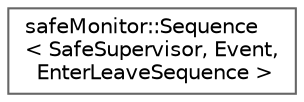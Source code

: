 digraph "Graphical Class Hierarchy"
{
 // LATEX_PDF_SIZE
  bgcolor="transparent";
  edge [fontname=Helvetica,fontsize=10,labelfontname=Helvetica,labelfontsize=10];
  node [fontname=Helvetica,fontsize=10,shape=box,height=0.2,width=0.4];
  rankdir="LR";
  Node0 [id="Node000000",label="safeMonitor::Sequence\l\< SafeSupervisor, Event,\l EnterLeaveSequence \>",height=0.2,width=0.4,color="grey40", fillcolor="white", style="filled",URL="$d4/d16/classsafeMonitor_1_1Sequence.html",tooltip=" "];
}
